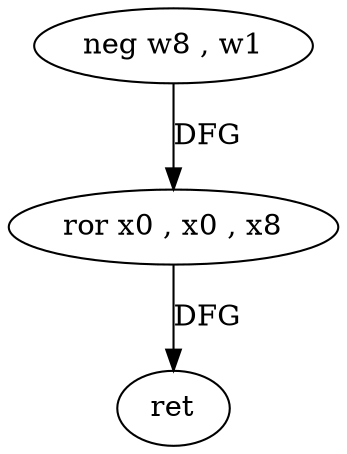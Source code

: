 digraph "func" {
"4234272" [label = "neg w8 , w1" ]
"4234276" [label = "ror x0 , x0 , x8" ]
"4234280" [label = "ret" ]
"4234272" -> "4234276" [ label = "DFG" ]
"4234276" -> "4234280" [ label = "DFG" ]
}
